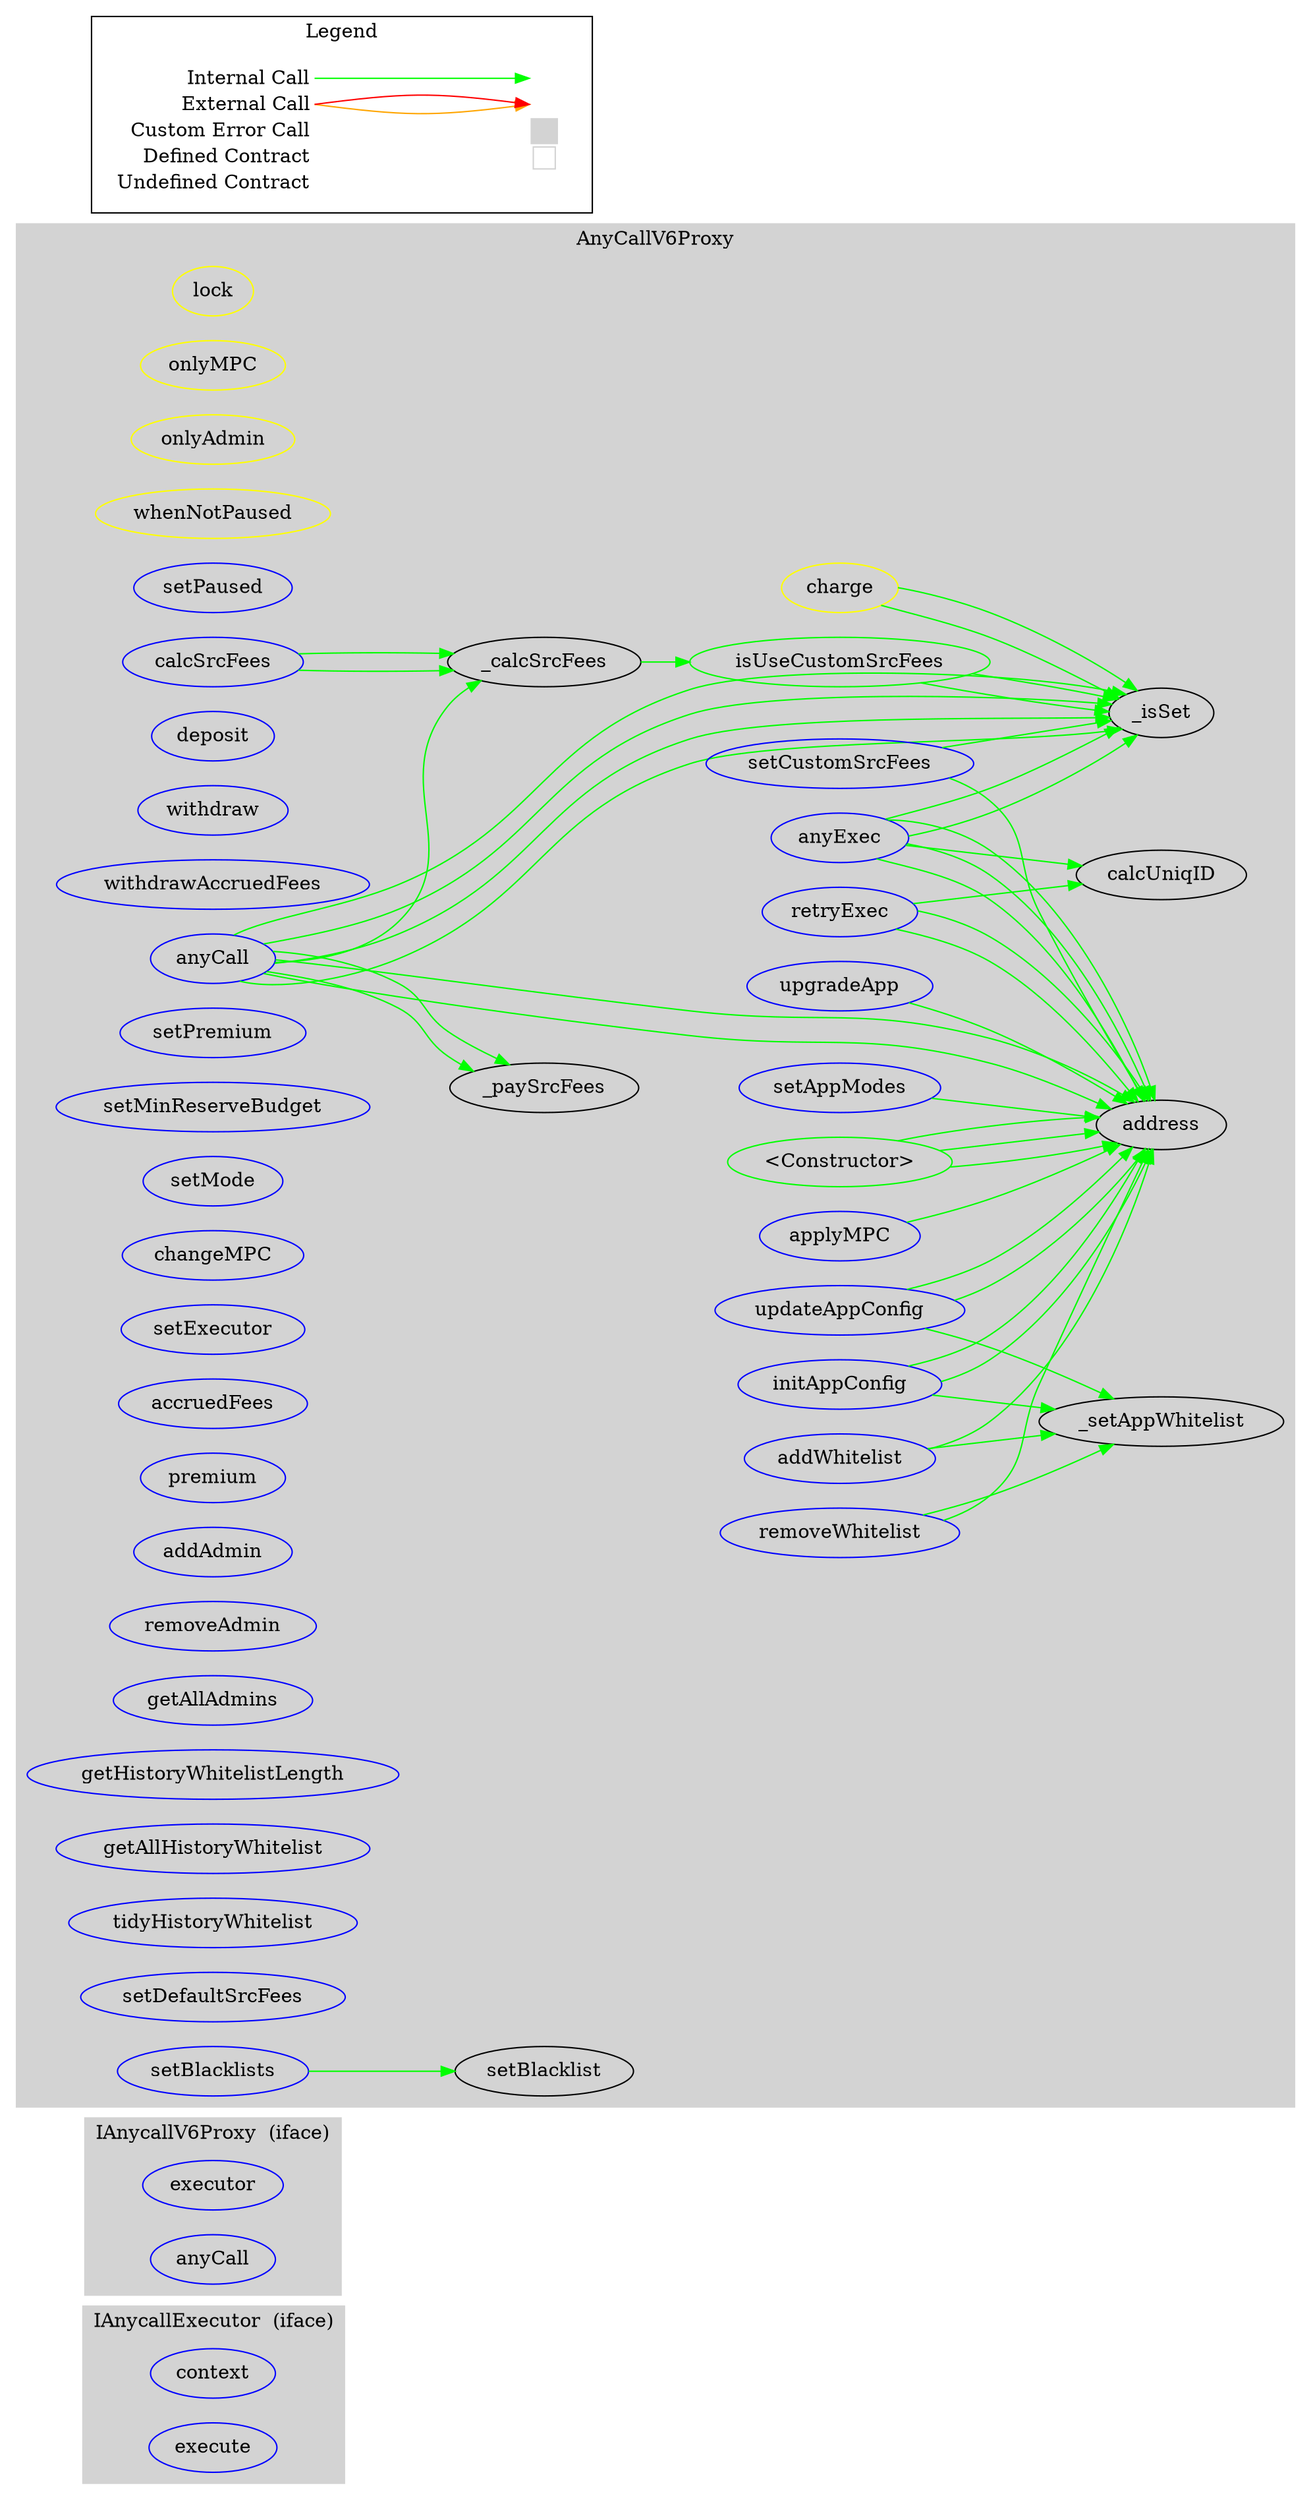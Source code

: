 digraph G {
  graph [ ratio = "auto", page = "100", compound =true ];
subgraph "clusterIAnycallExecutor" {
  graph [ label = "IAnycallExecutor  (iface)", color = "lightgray", style = "filled", bgcolor = "lightgray" ];
  "IAnycallExecutor.context" [ label = "context", color = "blue" ];
  "IAnycallExecutor.execute" [ label = "execute", color = "blue" ];
}

subgraph "clusterIAnycallV6Proxy" {
  graph [ label = "IAnycallV6Proxy  (iface)", color = "lightgray", style = "filled", bgcolor = "lightgray" ];
  "IAnycallV6Proxy.executor" [ label = "executor", color = "blue" ];
  "IAnycallV6Proxy.anyCall" [ label = "anyCall", color = "blue" ];
}

subgraph "clusterAnyCallV6Proxy" {
  graph [ label = "AnyCallV6Proxy", color = "lightgray", style = "filled", bgcolor = "lightgray" ];
  "AnyCallV6Proxy.lock" [ label = "lock", color = "yellow" ];
  "AnyCallV6Proxy.<Constructor>" [ label = "<Constructor>", color = "green" ];
  "AnyCallV6Proxy.onlyMPC" [ label = "onlyMPC", color = "yellow" ];
  "AnyCallV6Proxy.onlyAdmin" [ label = "onlyAdmin", color = "yellow" ];
  "AnyCallV6Proxy.whenNotPaused" [ label = "whenNotPaused", color = "yellow" ];
  "AnyCallV6Proxy.charge" [ label = "charge", color = "yellow" ];
  "AnyCallV6Proxy.setPaused" [ label = "setPaused", color = "blue" ];
  "AnyCallV6Proxy._paySrcFees" [ label = "_paySrcFees" ];
  "AnyCallV6Proxy.anyCall" [ label = "anyCall", color = "blue" ];
  "AnyCallV6Proxy.anyExec" [ label = "anyExec", color = "blue" ];
  "AnyCallV6Proxy._isSet" [ label = "_isSet" ];
  "AnyCallV6Proxy.calcUniqID" [ label = "calcUniqID" ];
  "AnyCallV6Proxy.retryExec" [ label = "retryExec", color = "blue" ];
  "AnyCallV6Proxy.deposit" [ label = "deposit", color = "blue" ];
  "AnyCallV6Proxy.withdraw" [ label = "withdraw", color = "blue" ];
  "AnyCallV6Proxy.withdrawAccruedFees" [ label = "withdrawAccruedFees", color = "blue" ];
  "AnyCallV6Proxy.setBlacklist" [ label = "setBlacklist" ];
  "AnyCallV6Proxy.setBlacklists" [ label = "setBlacklists", color = "blue" ];
  "AnyCallV6Proxy.setPremium" [ label = "setPremium", color = "blue" ];
  "AnyCallV6Proxy.setMinReserveBudget" [ label = "setMinReserveBudget", color = "blue" ];
  "AnyCallV6Proxy.setMode" [ label = "setMode", color = "blue" ];
  "AnyCallV6Proxy.changeMPC" [ label = "changeMPC", color = "blue" ];
  "AnyCallV6Proxy.applyMPC" [ label = "applyMPC", color = "blue" ];
  "AnyCallV6Proxy.setExecutor" [ label = "setExecutor", color = "blue" ];
  "AnyCallV6Proxy.accruedFees" [ label = "accruedFees", color = "blue" ];
  "AnyCallV6Proxy.premium" [ label = "premium", color = "blue" ];
  "AnyCallV6Proxy.addAdmin" [ label = "addAdmin", color = "blue" ];
  "AnyCallV6Proxy.removeAdmin" [ label = "removeAdmin", color = "blue" ];
  "AnyCallV6Proxy.getAllAdmins" [ label = "getAllAdmins", color = "blue" ];
  "AnyCallV6Proxy.initAppConfig" [ label = "initAppConfig", color = "blue" ];
  "AnyCallV6Proxy.updateAppConfig" [ label = "updateAppConfig", color = "blue" ];
  "AnyCallV6Proxy.upgradeApp" [ label = "upgradeApp", color = "blue" ];
  "AnyCallV6Proxy.addWhitelist" [ label = "addWhitelist", color = "blue" ];
  "AnyCallV6Proxy.removeWhitelist" [ label = "removeWhitelist", color = "blue" ];
  "AnyCallV6Proxy._setAppWhitelist" [ label = "_setAppWhitelist" ];
  "AnyCallV6Proxy.getHistoryWhitelistLength" [ label = "getHistoryWhitelistLength", color = "blue" ];
  "AnyCallV6Proxy.getAllHistoryWhitelist" [ label = "getAllHistoryWhitelist", color = "blue" ];
  "AnyCallV6Proxy.tidyHistoryWhitelist" [ label = "tidyHistoryWhitelist", color = "blue" ];
  "AnyCallV6Proxy.setDefaultSrcFees" [ label = "setDefaultSrcFees", color = "blue" ];
  "AnyCallV6Proxy.setCustomSrcFees" [ label = "setCustomSrcFees", color = "blue" ];
  "AnyCallV6Proxy.setAppModes" [ label = "setAppModes", color = "blue" ];
  "AnyCallV6Proxy.calcSrcFees" [ label = "calcSrcFees", color = "blue" ];
  "AnyCallV6Proxy.isUseCustomSrcFees" [ label = "isUseCustomSrcFees", color = "green" ];
  "AnyCallV6Proxy._calcSrcFees" [ label = "_calcSrcFees" ];
  "AnyCallV6Proxy.address" [ label = "address" ];
}

  "AnyCallV6Proxy.<Constructor>";
  "AnyCallV6Proxy.address";
  "AnyCallV6Proxy.charge";
  "AnyCallV6Proxy._isSet";
  "AnyCallV6Proxy.anyCall";
  "AnyCallV6Proxy._calcSrcFees";
  "AnyCallV6Proxy._paySrcFees";
  "AnyCallV6Proxy.anyExec";
  "AnyCallV6Proxy.calcUniqID";
  "AnyCallV6Proxy.retryExec";
  "AnyCallV6Proxy.setBlacklists";
  "AnyCallV6Proxy.setBlacklist";
  "AnyCallV6Proxy.applyMPC";
  "AnyCallV6Proxy.initAppConfig";
  "AnyCallV6Proxy._setAppWhitelist";
  "AnyCallV6Proxy.updateAppConfig";
  "AnyCallV6Proxy.upgradeApp";
  "AnyCallV6Proxy.addWhitelist";
  "AnyCallV6Proxy.removeWhitelist";
  "AnyCallV6Proxy.setCustomSrcFees";
  "AnyCallV6Proxy.setAppModes";
  "AnyCallV6Proxy.calcSrcFees";
  "AnyCallV6Proxy.isUseCustomSrcFees";
  "AnyCallV6Proxy.<Constructor>" -> "AnyCallV6Proxy.address" [ color = "green" ];
  "AnyCallV6Proxy.<Constructor>" -> "AnyCallV6Proxy.address" [ color = "green" ];
  "AnyCallV6Proxy.<Constructor>" -> "AnyCallV6Proxy.address" [ color = "green" ];
  "AnyCallV6Proxy.charge" -> "AnyCallV6Proxy._isSet" [ color = "green" ];
  "AnyCallV6Proxy.charge" -> "AnyCallV6Proxy._isSet" [ color = "green" ];
  "AnyCallV6Proxy.anyCall" -> "AnyCallV6Proxy.address" [ color = "green" ];
  "AnyCallV6Proxy.anyCall" -> "AnyCallV6Proxy._isSet" [ color = "green" ];
  "AnyCallV6Proxy.anyCall" -> "AnyCallV6Proxy._isSet" [ color = "green" ];
  "AnyCallV6Proxy.anyCall" -> "AnyCallV6Proxy.address" [ color = "green" ];
  "AnyCallV6Proxy.anyCall" -> "AnyCallV6Proxy._isSet" [ color = "green" ];
  "AnyCallV6Proxy.anyCall" -> "AnyCallV6Proxy._isSet" [ color = "green" ];
  "AnyCallV6Proxy.anyCall" -> "AnyCallV6Proxy._calcSrcFees" [ color = "green" ];
  "AnyCallV6Proxy.anyCall" -> "AnyCallV6Proxy._paySrcFees" [ color = "green" ];
  "AnyCallV6Proxy.anyCall" -> "AnyCallV6Proxy._paySrcFees" [ color = "green" ];
  "AnyCallV6Proxy.anyExec" -> "AnyCallV6Proxy.address" [ color = "green" ];
  "AnyCallV6Proxy.anyExec" -> "AnyCallV6Proxy._isSet" [ color = "green" ];
  "AnyCallV6Proxy.anyExec" -> "AnyCallV6Proxy.calcUniqID" [ color = "green" ];
  "AnyCallV6Proxy.anyExec" -> "AnyCallV6Proxy._isSet" [ color = "green" ];
  "AnyCallV6Proxy.anyExec" -> "AnyCallV6Proxy.address" [ color = "green" ];
  "AnyCallV6Proxy.anyExec" -> "AnyCallV6Proxy.address" [ color = "green" ];
  "AnyCallV6Proxy.retryExec" -> "AnyCallV6Proxy.calcUniqID" [ color = "green" ];
  "AnyCallV6Proxy.retryExec" -> "AnyCallV6Proxy.address" [ color = "green" ];
  "AnyCallV6Proxy.retryExec" -> "AnyCallV6Proxy.address" [ color = "green" ];
  "AnyCallV6Proxy.setBlacklists" -> "AnyCallV6Proxy.setBlacklist" [ color = "green" ];
  "AnyCallV6Proxy.applyMPC" -> "AnyCallV6Proxy.address" [ color = "green" ];
  "AnyCallV6Proxy.initAppConfig" -> "AnyCallV6Proxy.address" [ color = "green" ];
  "AnyCallV6Proxy.initAppConfig" -> "AnyCallV6Proxy.address" [ color = "green" ];
  "AnyCallV6Proxy.initAppConfig" -> "AnyCallV6Proxy._setAppWhitelist" [ color = "green" ];
  "AnyCallV6Proxy.updateAppConfig" -> "AnyCallV6Proxy.address" [ color = "green" ];
  "AnyCallV6Proxy.updateAppConfig" -> "AnyCallV6Proxy.address" [ color = "green" ];
  "AnyCallV6Proxy.updateAppConfig" -> "AnyCallV6Proxy._setAppWhitelist" [ color = "green" ];
  "AnyCallV6Proxy.upgradeApp" -> "AnyCallV6Proxy.address" [ color = "green" ];
  "AnyCallV6Proxy.addWhitelist" -> "AnyCallV6Proxy.address" [ color = "green" ];
  "AnyCallV6Proxy.addWhitelist" -> "AnyCallV6Proxy._setAppWhitelist" [ color = "green" ];
  "AnyCallV6Proxy.removeWhitelist" -> "AnyCallV6Proxy.address" [ color = "green" ];
  "AnyCallV6Proxy.removeWhitelist" -> "AnyCallV6Proxy._setAppWhitelist" [ color = "green" ];
  "AnyCallV6Proxy.setCustomSrcFees" -> "AnyCallV6Proxy.address" [ color = "green" ];
  "AnyCallV6Proxy.setCustomSrcFees" -> "AnyCallV6Proxy._isSet" [ color = "green" ];
  "AnyCallV6Proxy.setAppModes" -> "AnyCallV6Proxy.address" [ color = "green" ];
  "AnyCallV6Proxy.calcSrcFees" -> "AnyCallV6Proxy._calcSrcFees" [ color = "green" ];
  "AnyCallV6Proxy.calcSrcFees" -> "AnyCallV6Proxy._calcSrcFees" [ color = "green" ];
  "AnyCallV6Proxy.isUseCustomSrcFees" -> "AnyCallV6Proxy._isSet" [ color = "green" ];
  "AnyCallV6Proxy.isUseCustomSrcFees" -> "AnyCallV6Proxy._isSet" [ color = "green" ];
  "AnyCallV6Proxy._calcSrcFees" -> "AnyCallV6Proxy.isUseCustomSrcFees" [ color = "green" ];


rankdir=LR
node [shape=plaintext]
subgraph cluster_01 { 
label = "Legend";
key [label=<<table border="0" cellpadding="2" cellspacing="0" cellborder="0">
  <tr><td align="right" port="i1">Internal Call</td></tr>
  <tr><td align="right" port="i2">External Call</td></tr>
  <tr><td align="right" port="i2">Custom Error Call</td></tr>
  <tr><td align="right" port="i3">Defined Contract</td></tr>
  <tr><td align="right" port="i4">Undefined Contract</td></tr>
  </table>>]
key2 [label=<<table border="0" cellpadding="2" cellspacing="0" cellborder="0">
  <tr><td port="i1">&nbsp;&nbsp;&nbsp;</td></tr>
  <tr><td port="i2">&nbsp;&nbsp;&nbsp;</td></tr>
  <tr><td port="i3" bgcolor="lightgray">&nbsp;&nbsp;&nbsp;</td></tr>
  <tr><td port="i4">
    <table border="1" cellborder="0" cellspacing="0" cellpadding="7" color="lightgray">
      <tr>
       <td></td>
      </tr>
     </table>
  </td></tr>
  </table>>]
key:i1:e -> key2:i1:w [color="green"]
key:i2:e -> key2:i2:w [color="orange"]
key:i2:e -> key2:i2:w [color="red"]
}
}

